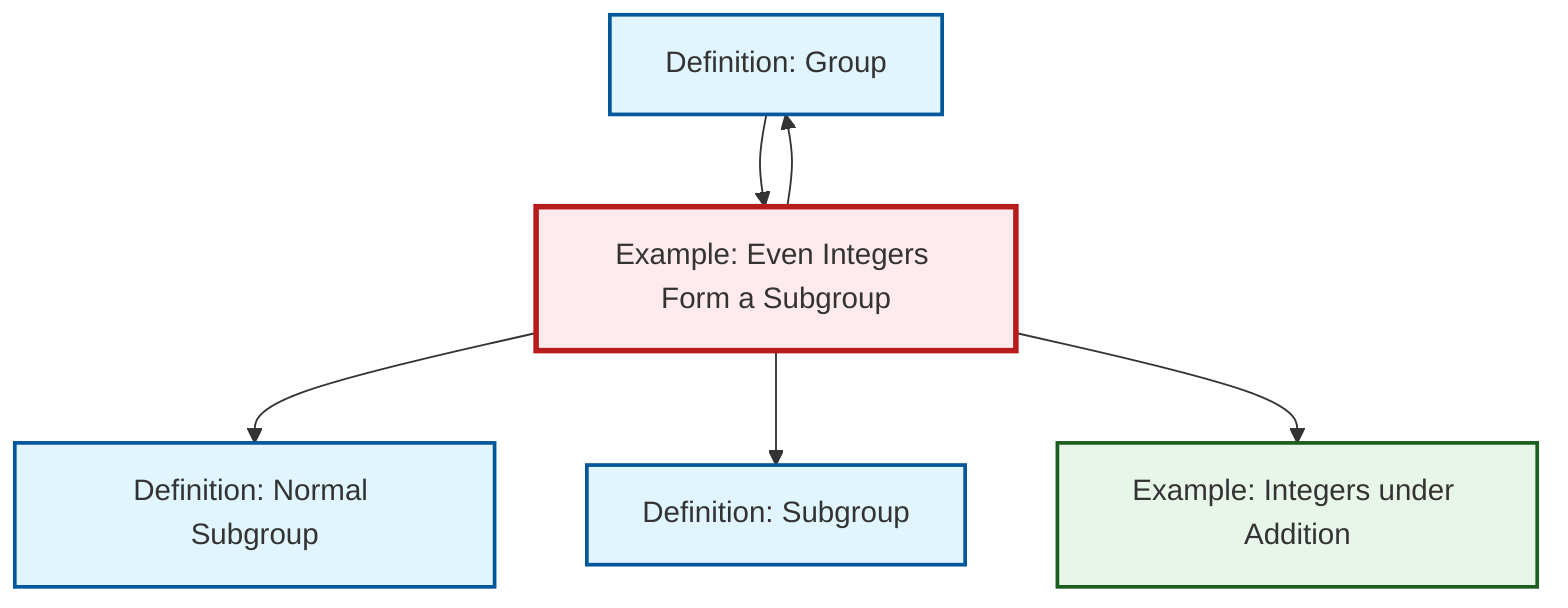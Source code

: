 graph TD
    classDef definition fill:#e1f5fe,stroke:#01579b,stroke-width:2px
    classDef theorem fill:#f3e5f5,stroke:#4a148c,stroke-width:2px
    classDef axiom fill:#fff3e0,stroke:#e65100,stroke-width:2px
    classDef example fill:#e8f5e9,stroke:#1b5e20,stroke-width:2px
    classDef current fill:#ffebee,stroke:#b71c1c,stroke-width:3px
    def-normal-subgroup["Definition: Normal Subgroup"]:::definition
    ex-integers-addition["Example: Integers under Addition"]:::example
    def-group["Definition: Group"]:::definition
    def-subgroup["Definition: Subgroup"]:::definition
    ex-even-integers-subgroup["Example: Even Integers Form a Subgroup"]:::example
    ex-even-integers-subgroup --> def-normal-subgroup
    ex-even-integers-subgroup --> def-subgroup
    ex-even-integers-subgroup --> def-group
    def-group --> ex-even-integers-subgroup
    ex-even-integers-subgroup --> ex-integers-addition
    class ex-even-integers-subgroup current